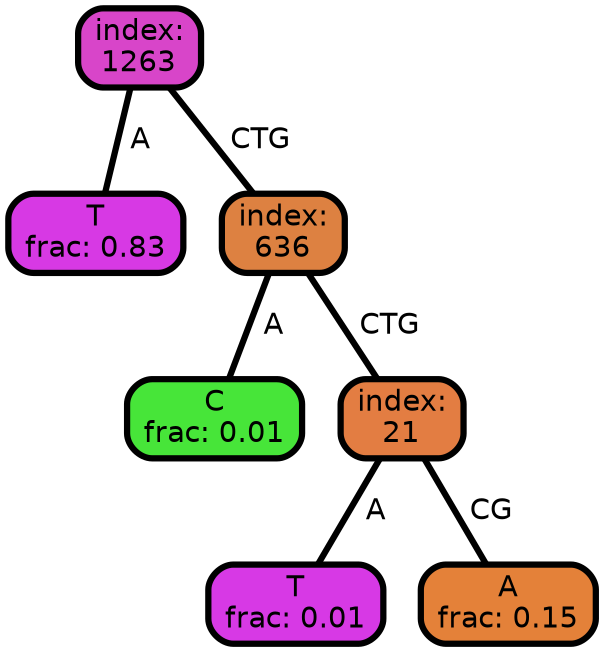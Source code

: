 graph Tree {
node [shape=box, style="filled, rounded", color="black",penwidth="3", fontname=helvetica] ;
graph [splines=straight, bgcolor=transparent, dpi=600] ;
edge [fontname=helvetica,color=black] ;
1 [label="index:
1263", fillcolor="#d845c9",fontcolor="black"] ;
2 [label="T
frac: 0.83
", fillcolor="#d739e4",fontcolor="black"] ;
3 [label="index:
636", fillcolor="#dd8141",fontcolor="black"] ;
4 [label="C
frac: 0.01
", fillcolor="#47e539",fontcolor="black"] ;
5 [label="index:
21", fillcolor="#e37d42",fontcolor="black"] ;
6 [label="T
frac: 0.01
", fillcolor="#d739e5",fontcolor="black"] ;
7 [label="A
frac: 0.15
", fillcolor="#e48139",fontcolor="black"] ;
1 -- 2 [label=" A ",fontcolor=black,penwidth=3] ;
1 -- 3 [label=" CTG ",fontcolor=black,penwidth=3] ;
3 -- 4 [label=" A ",fontcolor=black,penwidth=3] ;
3 -- 5 [label=" CTG ",fontcolor=black,penwidth=3] ;
5 -- 6 [label=" A ",fontcolor=black,penwidth=3] ;
5 -- 7 [label=" CG ",fontcolor=black,penwidth=3] ;
}